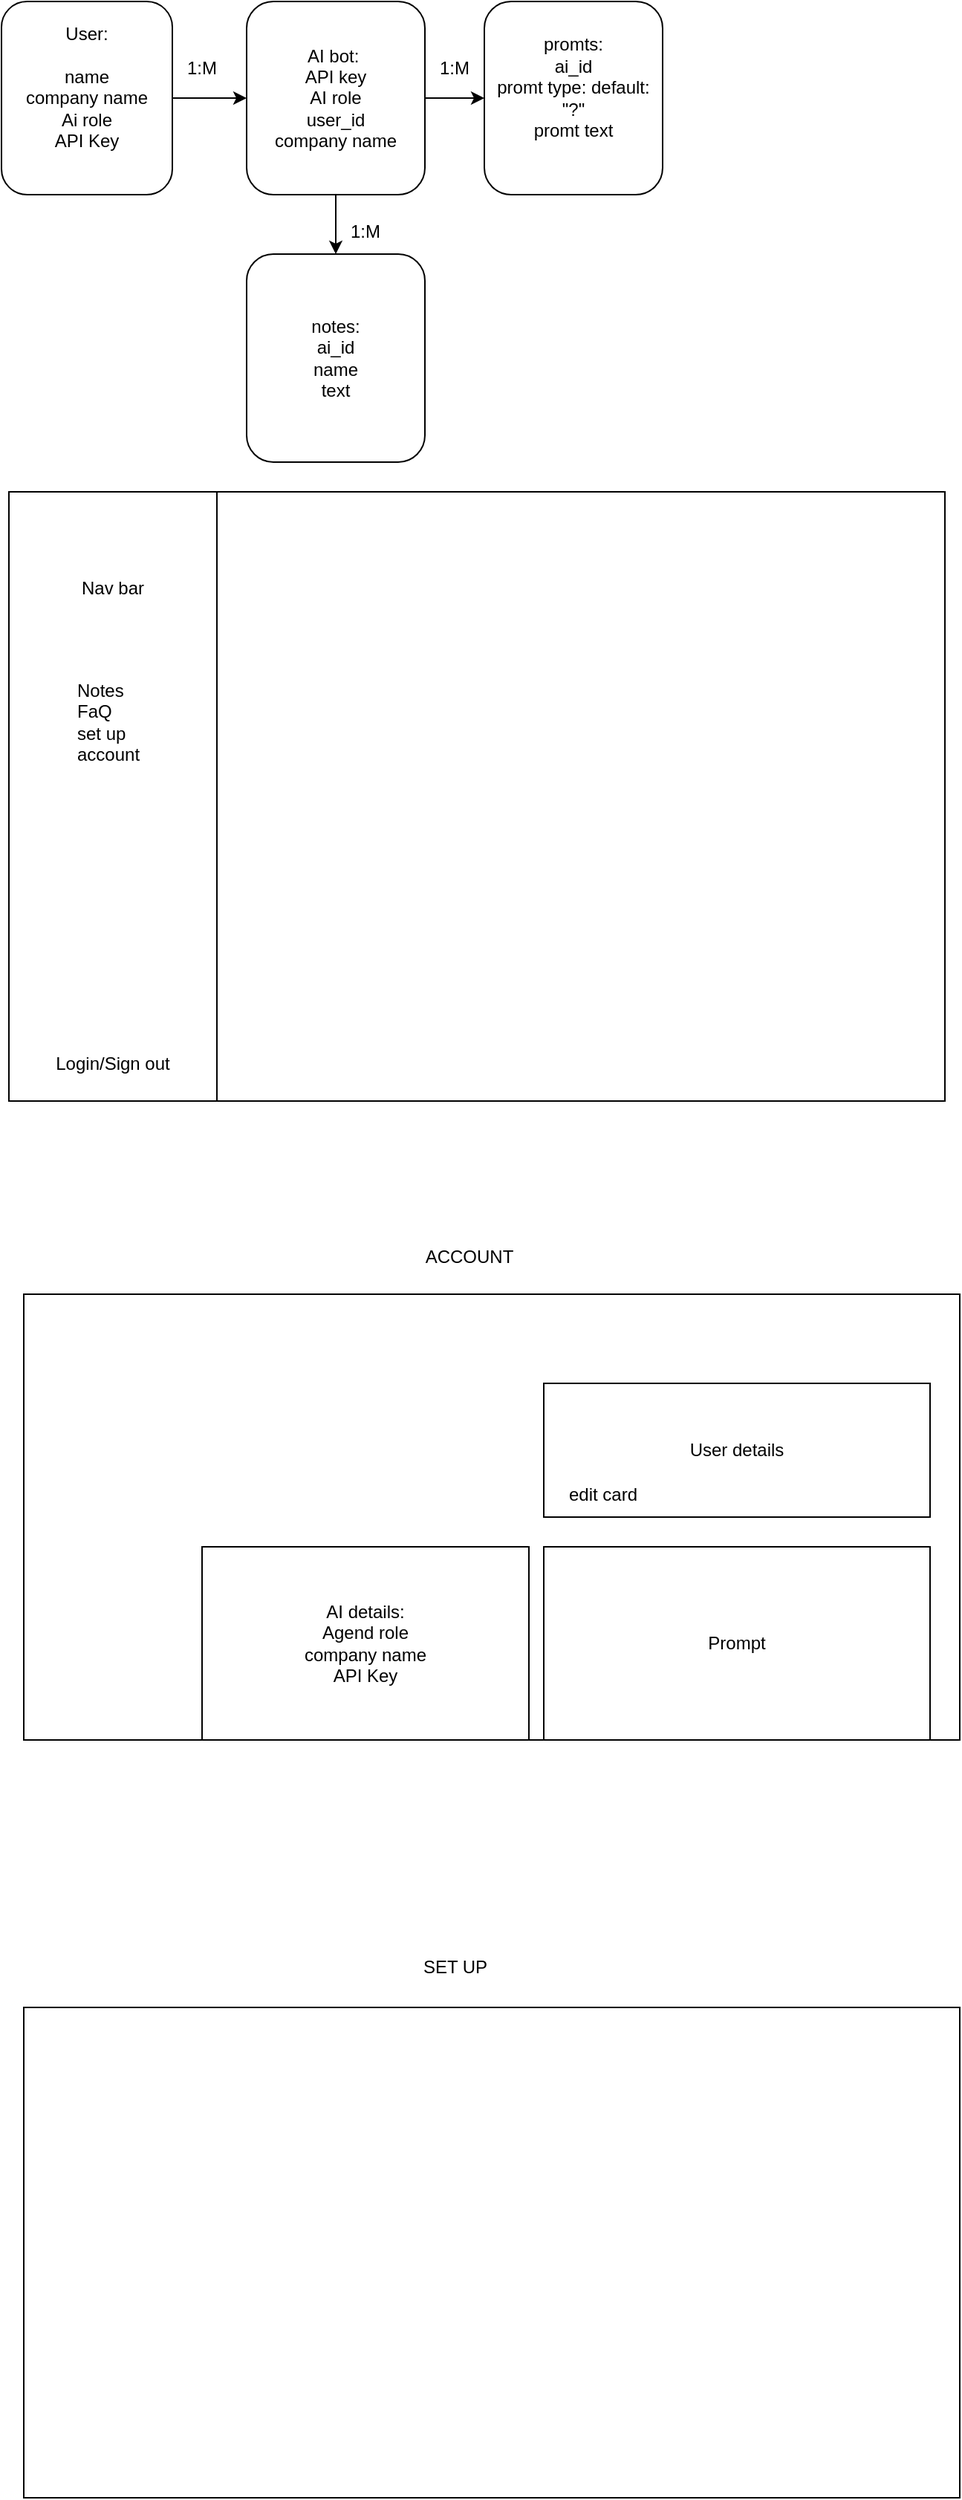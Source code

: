 <mxfile>
    <diagram id="jcGuvGS7WD97tPfIRQ_t" name="Page-1">
        <mxGraphModel dx="532" dy="1898" grid="1" gridSize="10" guides="1" tooltips="1" connect="1" arrows="1" fold="1" page="1" pageScale="1" pageWidth="850" pageHeight="1100" math="0" shadow="0">
            <root>
                <mxCell id="0"/>
                <mxCell id="1" parent="0"/>
                <mxCell id="25" style="edgeStyle=none;html=1;exitX=1;exitY=0.5;exitDx=0;exitDy=0;entryX=0;entryY=0.5;entryDx=0;entryDy=0;" parent="1" source="11" target="23" edge="1">
                    <mxGeometry relative="1" as="geometry"/>
                </mxCell>
                <mxCell id="11" value="User:&lt;br&gt;&lt;br&gt;name&lt;br&gt;company name&lt;div&gt;Ai role&lt;br&gt;API Key&lt;br&gt;&lt;br&gt;&lt;/div&gt;" style="rounded=1;whiteSpace=wrap;html=1;" parent="1" vertex="1">
                    <mxGeometry x="195" y="-250" width="115" height="130" as="geometry"/>
                </mxCell>
                <mxCell id="16" value="" style="group" parent="1" vertex="1" connectable="0">
                    <mxGeometry x="210" y="580" width="630" height="340" as="geometry"/>
                </mxCell>
                <mxCell id="14" value="" style="group" parent="16" vertex="1" connectable="0">
                    <mxGeometry y="40" width="630" height="300" as="geometry"/>
                </mxCell>
                <mxCell id="8" value="" style="rounded=0;whiteSpace=wrap;html=1;" parent="14" vertex="1">
                    <mxGeometry width="630" height="300" as="geometry"/>
                </mxCell>
                <mxCell id="13" value="" style="group" parent="14" vertex="1" connectable="0">
                    <mxGeometry x="270" y="30" width="340" height="120" as="geometry"/>
                </mxCell>
                <mxCell id="9" value="User details" style="rounded=0;whiteSpace=wrap;html=1;" parent="13" vertex="1">
                    <mxGeometry x="80" y="30" width="260" height="90" as="geometry"/>
                </mxCell>
                <mxCell id="10" value="edit card" style="text;html=1;align=center;verticalAlign=middle;whiteSpace=wrap;rounded=0;" parent="13" vertex="1">
                    <mxGeometry x="90" y="90" width="60" height="30" as="geometry"/>
                </mxCell>
                <mxCell id="18" value="Prompt" style="rounded=0;whiteSpace=wrap;html=1;" parent="14" vertex="1">
                    <mxGeometry x="350" y="170" width="260" height="130" as="geometry"/>
                </mxCell>
                <mxCell id="20" value="AI details:&lt;br&gt;Agend role&lt;br&gt;company name&lt;br&gt;API Key" style="rounded=0;whiteSpace=wrap;html=1;" parent="14" vertex="1">
                    <mxGeometry x="120" y="170" width="220" height="130" as="geometry"/>
                </mxCell>
                <mxCell id="15" value="ACCOUNT" style="text;html=1;align=center;verticalAlign=middle;whiteSpace=wrap;rounded=0;" parent="16" vertex="1">
                    <mxGeometry x="270" width="60" height="30" as="geometry"/>
                </mxCell>
                <mxCell id="17" value="" style="group" parent="1" vertex="1" connectable="0">
                    <mxGeometry x="200" y="80" width="630" height="410" as="geometry"/>
                </mxCell>
                <mxCell id="3" value="" style="rounded=0;whiteSpace=wrap;html=1;" parent="17" vertex="1">
                    <mxGeometry width="630" height="410" as="geometry"/>
                </mxCell>
                <mxCell id="4" value="" style="rounded=0;whiteSpace=wrap;html=1;" parent="17" vertex="1">
                    <mxGeometry width="140" height="410" as="geometry"/>
                </mxCell>
                <mxCell id="5" value="Nav bar" style="text;html=1;align=center;verticalAlign=middle;whiteSpace=wrap;rounded=0;" parent="17" vertex="1">
                    <mxGeometry x="40" y="50" width="60" height="30" as="geometry"/>
                </mxCell>
                <mxCell id="6" value="Notes&lt;br&gt;&lt;div&gt;FaQ&lt;/div&gt;&lt;div&gt;set up&lt;/div&gt;&lt;div&gt;account&lt;/div&gt;" style="text;strokeColor=none;fillColor=none;align=left;verticalAlign=middle;spacingLeft=4;spacingRight=4;overflow=hidden;points=[[0,0.5],[1,0.5]];portConstraint=eastwest;rotatable=0;whiteSpace=wrap;html=1;" parent="17" vertex="1">
                    <mxGeometry x="40" y="100" width="80" height="110" as="geometry"/>
                </mxCell>
                <mxCell id="7" value="Login/Sign out" style="text;html=1;align=center;verticalAlign=middle;whiteSpace=wrap;rounded=0;" parent="17" vertex="1">
                    <mxGeometry x="25" y="370" width="90" height="30" as="geometry"/>
                </mxCell>
                <mxCell id="21" value="" style="rounded=0;whiteSpace=wrap;html=1;" parent="1" vertex="1">
                    <mxGeometry x="210" y="1100" width="630" height="330" as="geometry"/>
                </mxCell>
                <mxCell id="22" value="SET UP" style="text;html=1;align=center;verticalAlign=middle;resizable=0;points=[];autosize=1;strokeColor=none;fillColor=none;" parent="1" vertex="1">
                    <mxGeometry x="465" y="1058" width="70" height="30" as="geometry"/>
                </mxCell>
                <mxCell id="26" style="edgeStyle=none;html=1;exitX=1;exitY=0.5;exitDx=0;exitDy=0;" parent="1" source="23" target="24" edge="1">
                    <mxGeometry relative="1" as="geometry"/>
                </mxCell>
                <mxCell id="30" style="edgeStyle=none;html=1;exitX=0.5;exitY=1;exitDx=0;exitDy=0;" edge="1" parent="1" source="23" target="29">
                    <mxGeometry relative="1" as="geometry"/>
                </mxCell>
                <mxCell id="23" value="AI bot:&amp;nbsp;&lt;br&gt;API key&lt;br&gt;AI role&lt;br&gt;user_id&lt;br&gt;company name" style="rounded=1;whiteSpace=wrap;html=1;" parent="1" vertex="1">
                    <mxGeometry x="360" y="-250" width="120" height="130" as="geometry"/>
                </mxCell>
                <mxCell id="24" value="promts:&lt;br&gt;ai_id&lt;br&gt;promt type: default: &quot;?&quot;&lt;br&gt;promt text&lt;div&gt;&lt;br&gt;&lt;/div&gt;" style="rounded=1;whiteSpace=wrap;html=1;" parent="1" vertex="1">
                    <mxGeometry x="520" y="-250" width="120" height="130" as="geometry"/>
                </mxCell>
                <mxCell id="27" value="1:M" style="text;html=1;align=center;verticalAlign=middle;whiteSpace=wrap;rounded=0;" parent="1" vertex="1">
                    <mxGeometry x="300" y="-220" width="60" height="30" as="geometry"/>
                </mxCell>
                <mxCell id="28" value="1:M" style="text;html=1;align=center;verticalAlign=middle;whiteSpace=wrap;rounded=0;" parent="1" vertex="1">
                    <mxGeometry x="470" y="-220" width="60" height="30" as="geometry"/>
                </mxCell>
                <mxCell id="29" value="notes:&lt;br&gt;ai_id&lt;br&gt;name&lt;br&gt;text" style="rounded=1;whiteSpace=wrap;html=1;" vertex="1" parent="1">
                    <mxGeometry x="360" y="-80" width="120" height="140" as="geometry"/>
                </mxCell>
                <mxCell id="31" value="1:M" style="text;html=1;align=center;verticalAlign=middle;whiteSpace=wrap;rounded=0;" vertex="1" parent="1">
                    <mxGeometry x="410" y="-110" width="60" height="30" as="geometry"/>
                </mxCell>
            </root>
        </mxGraphModel>
    </diagram>
</mxfile>
